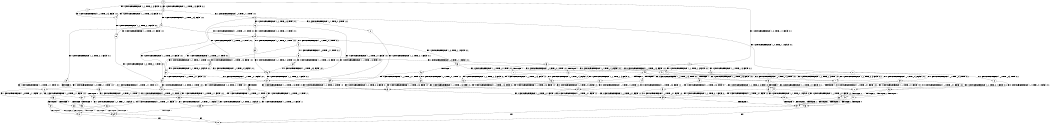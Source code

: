 digraph BCG {
size = "7, 10.5";
center = TRUE;
node [shape = circle];
0 [peripheries = 2];
0 -> 1 [label = "EX !0 !ATOMIC_EXCH_BRANCH (1, +1, TRUE, +1, 3, FALSE) !:0:1:"];
0 -> 2 [label = "EX !1 !ATOMIC_EXCH_BRANCH (1, +0, TRUE, +1, 1, FALSE) !:0:1:"];
0 -> 3 [label = "EX !0 !ATOMIC_EXCH_BRANCH (1, +1, TRUE, +1, 3, FALSE) !:0:1:"];
1 -> 4 [label = "EX !0 !ATOMIC_EXCH_BRANCH (1, +1, TRUE, +0, 3, FALSE) !:0:1:"];
2 -> 5 [label = "EX !0 !ATOMIC_EXCH_BRANCH (1, +1, TRUE, +1, 3, FALSE) !:0:1:"];
2 -> 6 [label = "TERMINATE !1"];
2 -> 7 [label = "EX !0 !ATOMIC_EXCH_BRANCH (1, +1, TRUE, +1, 3, FALSE) !:0:1:"];
3 -> 4 [label = "EX !0 !ATOMIC_EXCH_BRANCH (1, +1, TRUE, +0, 3, FALSE) !:0:1:"];
3 -> 8 [label = "EX !1 !ATOMIC_EXCH_BRANCH (1, +0, TRUE, +1, 1, TRUE) !:0:1:"];
3 -> 9 [label = "EX !0 !ATOMIC_EXCH_BRANCH (1, +1, TRUE, +0, 3, FALSE) !:0:1:"];
4 -> 10 [label = "EX !0 !ATOMIC_EXCH_BRANCH (1, +1, TRUE, +0, 1, FALSE) !:0:1:"];
5 -> 11 [label = "EX !0 !ATOMIC_EXCH_BRANCH (1, +1, TRUE, +0, 3, FALSE) !:0:1:"];
6 -> 12 [label = "EX !0 !ATOMIC_EXCH_BRANCH (1, +1, TRUE, +1, 3, FALSE) !:0:"];
6 -> 13 [label = "EX !0 !ATOMIC_EXCH_BRANCH (1, +1, TRUE, +1, 3, FALSE) !:0:"];
7 -> 11 [label = "EX !0 !ATOMIC_EXCH_BRANCH (1, +1, TRUE, +0, 3, FALSE) !:0:1:"];
7 -> 14 [label = "TERMINATE !1"];
7 -> 15 [label = "EX !0 !ATOMIC_EXCH_BRANCH (1, +1, TRUE, +0, 3, FALSE) !:0:1:"];
8 -> 16 [label = "EX !0 !ATOMIC_EXCH_BRANCH (1, +1, TRUE, +0, 3, TRUE) !:0:1:"];
8 -> 17 [label = "EX !1 !ATOMIC_EXCH_BRANCH (1, +0, TRUE, +1, 1, FALSE) !:0:1:"];
8 -> 18 [label = "EX !0 !ATOMIC_EXCH_BRANCH (1, +1, TRUE, +0, 3, TRUE) !:0:1:"];
9 -> 10 [label = "EX !0 !ATOMIC_EXCH_BRANCH (1, +1, TRUE, +0, 1, FALSE) !:0:1:"];
9 -> 19 [label = "EX !1 !ATOMIC_EXCH_BRANCH (1, +0, TRUE, +1, 1, TRUE) !:0:1:"];
9 -> 20 [label = "EX !0 !ATOMIC_EXCH_BRANCH (1, +1, TRUE, +0, 1, FALSE) !:0:1:"];
10 -> 21 [label = "EX !1 !ATOMIC_EXCH_BRANCH (1, +0, TRUE, +1, 1, TRUE) !:0:1:"];
11 -> 22 [label = "EX !0 !ATOMIC_EXCH_BRANCH (1, +1, TRUE, +0, 1, FALSE) !:0:1:"];
12 -> 23 [label = "EX !0 !ATOMIC_EXCH_BRANCH (1, +1, TRUE, +0, 3, FALSE) !:0:"];
13 -> 23 [label = "EX !0 !ATOMIC_EXCH_BRANCH (1, +1, TRUE, +0, 3, FALSE) !:0:"];
13 -> 24 [label = "EX !0 !ATOMIC_EXCH_BRANCH (1, +1, TRUE, +0, 3, FALSE) !:0:"];
14 -> 23 [label = "EX !0 !ATOMIC_EXCH_BRANCH (1, +1, TRUE, +0, 3, FALSE) !:0:"];
14 -> 24 [label = "EX !0 !ATOMIC_EXCH_BRANCH (1, +1, TRUE, +0, 3, FALSE) !:0:"];
15 -> 22 [label = "EX !0 !ATOMIC_EXCH_BRANCH (1, +1, TRUE, +0, 1, FALSE) !:0:1:"];
15 -> 25 [label = "TERMINATE !1"];
15 -> 26 [label = "EX !0 !ATOMIC_EXCH_BRANCH (1, +1, TRUE, +0, 1, FALSE) !:0:1:"];
16 -> 27 [label = "EX !0 !ATOMIC_EXCH_BRANCH (1, +1, TRUE, +0, 1, FALSE) !:0:1:"];
17 -> 28 [label = "EX !0 !ATOMIC_EXCH_BRANCH (1, +1, TRUE, +0, 3, TRUE) !:0:1:"];
17 -> 29 [label = "TERMINATE !1"];
17 -> 30 [label = "EX !0 !ATOMIC_EXCH_BRANCH (1, +1, TRUE, +0, 3, TRUE) !:0:1:"];
18 -> 27 [label = "EX !0 !ATOMIC_EXCH_BRANCH (1, +1, TRUE, +0, 1, FALSE) !:0:1:"];
18 -> 19 [label = "EX !1 !ATOMIC_EXCH_BRANCH (1, +0, TRUE, +1, 1, TRUE) !:0:1:"];
18 -> 31 [label = "EX !0 !ATOMIC_EXCH_BRANCH (1, +1, TRUE, +0, 1, FALSE) !:0:1:"];
19 -> 32 [label = "EX !0 !ATOMIC_EXCH_BRANCH (1, +1, TRUE, +0, 1, TRUE) !:0:1:"];
19 -> 33 [label = "EX !1 !ATOMIC_EXCH_BRANCH (1, +0, TRUE, +1, 1, FALSE) !:0:1:"];
19 -> 34 [label = "EX !0 !ATOMIC_EXCH_BRANCH (1, +1, TRUE, +0, 1, TRUE) !:0:1:"];
20 -> 21 [label = "EX !1 !ATOMIC_EXCH_BRANCH (1, +0, TRUE, +1, 1, TRUE) !:0:1:"];
20 -> 35 [label = "TERMINATE !0"];
20 -> 36 [label = "EX !1 !ATOMIC_EXCH_BRANCH (1, +0, TRUE, +1, 1, TRUE) !:0:1:"];
21 -> 37 [label = "EX !1 !ATOMIC_EXCH_BRANCH (1, +0, TRUE, +1, 1, FALSE) !:0:1:"];
22 -> 38 [label = "TERMINATE !0"];
23 -> 39 [label = "EX !0 !ATOMIC_EXCH_BRANCH (1, +1, TRUE, +0, 1, FALSE) !:0:"];
24 -> 39 [label = "EX !0 !ATOMIC_EXCH_BRANCH (1, +1, TRUE, +0, 1, FALSE) !:0:"];
24 -> 40 [label = "EX !0 !ATOMIC_EXCH_BRANCH (1, +1, TRUE, +0, 1, FALSE) !:0:"];
25 -> 39 [label = "EX !0 !ATOMIC_EXCH_BRANCH (1, +1, TRUE, +0, 1, FALSE) !:0:"];
25 -> 40 [label = "EX !0 !ATOMIC_EXCH_BRANCH (1, +1, TRUE, +0, 1, FALSE) !:0:"];
26 -> 38 [label = "TERMINATE !0"];
26 -> 41 [label = "TERMINATE !1"];
26 -> 42 [label = "TERMINATE !0"];
27 -> 21 [label = "EX !1 !ATOMIC_EXCH_BRANCH (1, +0, TRUE, +1, 1, TRUE) !:0:1:"];
28 -> 22 [label = "EX !0 !ATOMIC_EXCH_BRANCH (1, +1, TRUE, +0, 1, FALSE) !:0:1:"];
29 -> 43 [label = "EX !0 !ATOMIC_EXCH_BRANCH (1, +1, TRUE, +0, 3, TRUE) !:0:"];
29 -> 44 [label = "EX !0 !ATOMIC_EXCH_BRANCH (1, +1, TRUE, +0, 3, TRUE) !:0:"];
30 -> 22 [label = "EX !0 !ATOMIC_EXCH_BRANCH (1, +1, TRUE, +0, 1, FALSE) !:0:1:"];
30 -> 25 [label = "TERMINATE !1"];
30 -> 26 [label = "EX !0 !ATOMIC_EXCH_BRANCH (1, +1, TRUE, +0, 1, FALSE) !:0:1:"];
31 -> 21 [label = "EX !1 !ATOMIC_EXCH_BRANCH (1, +0, TRUE, +1, 1, TRUE) !:0:1:"];
31 -> 45 [label = "TERMINATE !0"];
31 -> 36 [label = "EX !1 !ATOMIC_EXCH_BRANCH (1, +0, TRUE, +1, 1, TRUE) !:0:1:"];
32 -> 46 [label = "EX !0 !ATOMIC_EXCH_BRANCH (1, +1, TRUE, +1, 3, TRUE) !:0:1:"];
33 -> 47 [label = "EX !0 !ATOMIC_EXCH_BRANCH (1, +1, TRUE, +0, 1, TRUE) !:0:1:"];
33 -> 48 [label = "TERMINATE !1"];
33 -> 49 [label = "EX !0 !ATOMIC_EXCH_BRANCH (1, +1, TRUE, +0, 1, TRUE) !:0:1:"];
34 -> 46 [label = "EX !0 !ATOMIC_EXCH_BRANCH (1, +1, TRUE, +1, 3, TRUE) !:0:1:"];
34 -> 50 [label = "EX !1 !ATOMIC_EXCH_BRANCH (1, +0, TRUE, +1, 1, TRUE) !:0:1:"];
34 -> 51 [label = "EX !0 !ATOMIC_EXCH_BRANCH (1, +1, TRUE, +1, 3, TRUE) !:0:1:"];
35 -> 52 [label = "EX !1 !ATOMIC_EXCH_BRANCH (1, +0, TRUE, +1, 1, TRUE) !:1:"];
35 -> 53 [label = "EX !1 !ATOMIC_EXCH_BRANCH (1, +0, TRUE, +1, 1, TRUE) !:1:"];
36 -> 37 [label = "EX !1 !ATOMIC_EXCH_BRANCH (1, +0, TRUE, +1, 1, FALSE) !:0:1:"];
36 -> 54 [label = "TERMINATE !0"];
36 -> 55 [label = "EX !1 !ATOMIC_EXCH_BRANCH (1, +0, TRUE, +1, 1, FALSE) !:0:1:"];
37 -> 56 [label = "TERMINATE !0"];
38 -> 57 [label = "TERMINATE !1"];
39 -> 57 [label = "TERMINATE !0"];
40 -> 57 [label = "TERMINATE !0"];
40 -> 58 [label = "TERMINATE !0"];
41 -> 57 [label = "TERMINATE !0"];
41 -> 58 [label = "TERMINATE !0"];
42 -> 57 [label = "TERMINATE !1"];
42 -> 58 [label = "TERMINATE !1"];
43 -> 39 [label = "EX !0 !ATOMIC_EXCH_BRANCH (1, +1, TRUE, +0, 1, FALSE) !:0:"];
44 -> 39 [label = "EX !0 !ATOMIC_EXCH_BRANCH (1, +1, TRUE, +0, 1, FALSE) !:0:"];
44 -> 40 [label = "EX !0 !ATOMIC_EXCH_BRANCH (1, +1, TRUE, +0, 1, FALSE) !:0:"];
45 -> 52 [label = "EX !1 !ATOMIC_EXCH_BRANCH (1, +0, TRUE, +1, 1, TRUE) !:1:"];
45 -> 53 [label = "EX !1 !ATOMIC_EXCH_BRANCH (1, +0, TRUE, +1, 1, TRUE) !:1:"];
46 -> 27 [label = "EX !0 !ATOMIC_EXCH_BRANCH (1, +1, TRUE, +0, 1, FALSE) !:0:1:"];
47 -> 11 [label = "EX !0 !ATOMIC_EXCH_BRANCH (1, +1, TRUE, +1, 3, TRUE) !:0:1:"];
48 -> 59 [label = "EX !0 !ATOMIC_EXCH_BRANCH (1, +1, TRUE, +0, 1, TRUE) !:0:"];
48 -> 60 [label = "EX !0 !ATOMIC_EXCH_BRANCH (1, +1, TRUE, +0, 1, TRUE) !:0:"];
49 -> 11 [label = "EX !0 !ATOMIC_EXCH_BRANCH (1, +1, TRUE, +1, 3, TRUE) !:0:1:"];
49 -> 61 [label = "TERMINATE !1"];
49 -> 15 [label = "EX !0 !ATOMIC_EXCH_BRANCH (1, +1, TRUE, +1, 3, TRUE) !:0:1:"];
50 -> 62 [label = "EX !0 !ATOMIC_EXCH_BRANCH (1, +1, TRUE, +1, 3, FALSE) !:0:1:"];
50 -> 63 [label = "EX !1 !ATOMIC_EXCH_BRANCH (1, +0, TRUE, +1, 1, FALSE) !:0:1:"];
50 -> 64 [label = "EX !0 !ATOMIC_EXCH_BRANCH (1, +1, TRUE, +1, 3, FALSE) !:0:1:"];
51 -> 27 [label = "EX !0 !ATOMIC_EXCH_BRANCH (1, +1, TRUE, +0, 1, FALSE) !:0:1:"];
51 -> 19 [label = "EX !1 !ATOMIC_EXCH_BRANCH (1, +0, TRUE, +1, 1, TRUE) !:0:1:"];
51 -> 31 [label = "EX !0 !ATOMIC_EXCH_BRANCH (1, +1, TRUE, +0, 1, FALSE) !:0:1:"];
52 -> 65 [label = "EX !1 !ATOMIC_EXCH_BRANCH (1, +0, TRUE, +1, 1, FALSE) !:1:"];
53 -> 65 [label = "EX !1 !ATOMIC_EXCH_BRANCH (1, +0, TRUE, +1, 1, FALSE) !:1:"];
53 -> 66 [label = "EX !1 !ATOMIC_EXCH_BRANCH (1, +0, TRUE, +1, 1, FALSE) !:1:"];
54 -> 65 [label = "EX !1 !ATOMIC_EXCH_BRANCH (1, +0, TRUE, +1, 1, FALSE) !:1:"];
54 -> 66 [label = "EX !1 !ATOMIC_EXCH_BRANCH (1, +0, TRUE, +1, 1, FALSE) !:1:"];
55 -> 56 [label = "TERMINATE !0"];
55 -> 67 [label = "TERMINATE !1"];
55 -> 68 [label = "TERMINATE !0"];
56 -> 69 [label = "TERMINATE !1"];
57 -> 70 [label = "exit"];
58 -> 70 [label = "exit"];
59 -> 23 [label = "EX !0 !ATOMIC_EXCH_BRANCH (1, +1, TRUE, +1, 3, TRUE) !:0:"];
60 -> 23 [label = "EX !0 !ATOMIC_EXCH_BRANCH (1, +1, TRUE, +1, 3, TRUE) !:0:"];
60 -> 24 [label = "EX !0 !ATOMIC_EXCH_BRANCH (1, +1, TRUE, +1, 3, TRUE) !:0:"];
61 -> 23 [label = "EX !0 !ATOMIC_EXCH_BRANCH (1, +1, TRUE, +1, 3, TRUE) !:0:"];
61 -> 24 [label = "EX !0 !ATOMIC_EXCH_BRANCH (1, +1, TRUE, +1, 3, TRUE) !:0:"];
62 -> 46 [label = "EX !0 !ATOMIC_EXCH_BRANCH (1, +1, TRUE, +0, 3, FALSE) !:0:1:"];
63 -> 5 [label = "EX !0 !ATOMIC_EXCH_BRANCH (1, +1, TRUE, +1, 3, FALSE) !:0:1:"];
63 -> 71 [label = "TERMINATE !1"];
63 -> 7 [label = "EX !0 !ATOMIC_EXCH_BRANCH (1, +1, TRUE, +1, 3, FALSE) !:0:1:"];
64 -> 46 [label = "EX !0 !ATOMIC_EXCH_BRANCH (1, +1, TRUE, +0, 3, FALSE) !:0:1:"];
64 -> 8 [label = "EX !1 !ATOMIC_EXCH_BRANCH (1, +0, TRUE, +1, 1, TRUE) !:0:1:"];
64 -> 51 [label = "EX !0 !ATOMIC_EXCH_BRANCH (1, +1, TRUE, +0, 3, FALSE) !:0:1:"];
65 -> 69 [label = "TERMINATE !1"];
66 -> 69 [label = "TERMINATE !1"];
66 -> 72 [label = "TERMINATE !1"];
67 -> 69 [label = "TERMINATE !0"];
67 -> 72 [label = "TERMINATE !0"];
68 -> 69 [label = "TERMINATE !1"];
68 -> 72 [label = "TERMINATE !1"];
69 -> 70 [label = "exit"];
71 -> 12 [label = "EX !0 !ATOMIC_EXCH_BRANCH (1, +1, TRUE, +1, 3, FALSE) !:0:"];
71 -> 13 [label = "EX !0 !ATOMIC_EXCH_BRANCH (1, +1, TRUE, +1, 3, FALSE) !:0:"];
72 -> 70 [label = "exit"];
}
